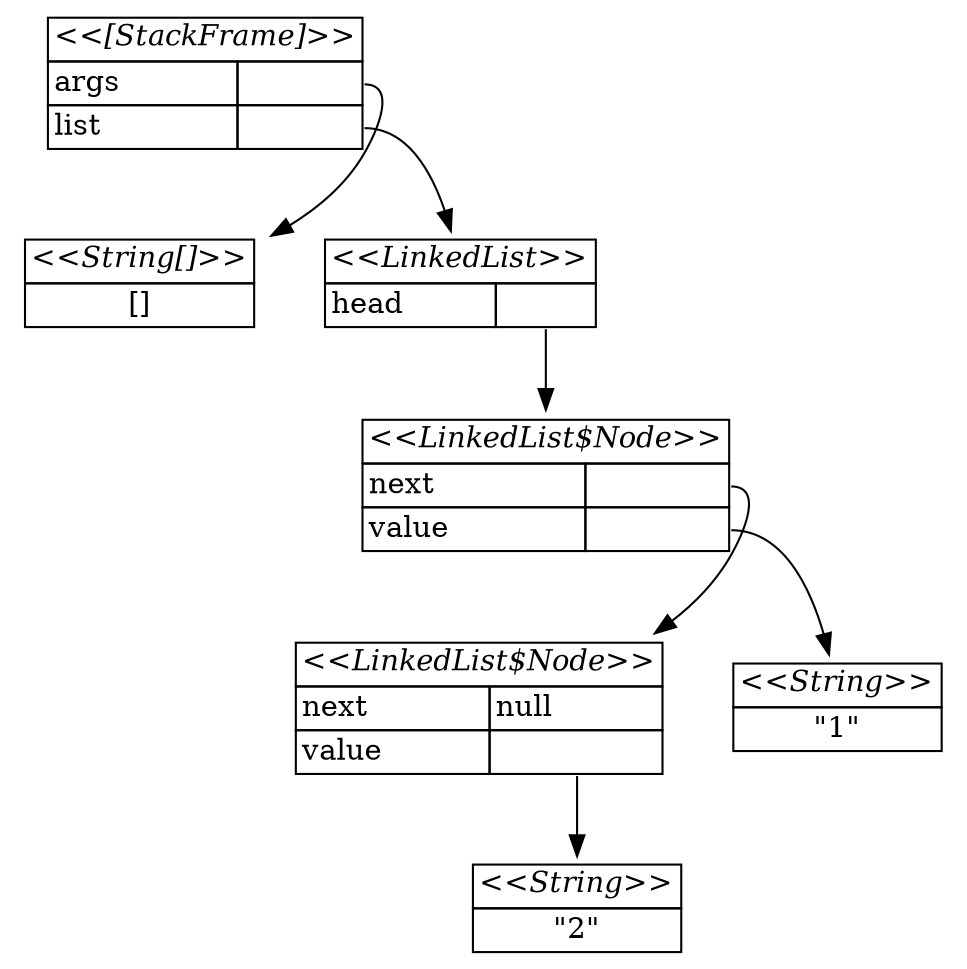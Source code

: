 digraph ObjectDiagram {
  node [shape=plaintext]
  _0f07b6f2a31cbd2e26428c51e8660b0dffe6e352 [label=<<table border="0" cellborder="1" cellspacing="0">
    <th><td colspan="2"><i>&lt;&lt;[StackFrame]&gt;&gt;</i></td></th>
    <tr><td align="left">args</td><td align="left" port="args"></td></tr>
    <tr><td align="left">list</td><td align="left" port="list"></td></tr>
  </table>>]
  _482d9dec6ff954d68d94793f765be61dbc59cb47 [label=<<table border="0" cellborder="1" cellspacing="0">
    <th><td colspan="2"><i>&lt;&lt;String[]&gt;&gt;</i></td></th>
    <tr><td colspan="2">[]</td></tr>
  </table>>]
  _7f72fde5bcfbd3fa5f2426e64a749e253c7dc602 [label=<<table border="0" cellborder="1" cellspacing="0">
    <th><td colspan="2"><i>&lt;&lt;LinkedList&gt;&gt;</i></td></th>
    <tr><td align="left">head</td><td align="left" port="head"></td></tr>
  </table>>]
  _228d691985f93beaed469d085317435fb3665ef9 [label=<<table border="0" cellborder="1" cellspacing="0">
    <th><td colspan="2"><i>&lt;&lt;LinkedList$Node&gt;&gt;</i></td></th>
    <tr><td align="left">next</td><td align="left" port="next"></td></tr>
    <tr><td align="left">value</td><td align="left" port="value"></td></tr>
  </table>>]
  _d2865ba5ee220622dea76e88fc2636f5678302a5 [label=<<table border="0" cellborder="1" cellspacing="0">
    <th><td colspan="2"><i>&lt;&lt;LinkedList$Node&gt;&gt;</i></td></th>
    <tr><td align="left">next</td><td align="left" port="next">null</td></tr>
    <tr><td align="left">value</td><td align="left" port="value"></td></tr>
  </table>>]
  _aa72d35e21c1d6132dbb8e75f8fbc7117c4f423d [label=<<table border="0" cellborder="1" cellspacing="0">
    <th><td colspan="2"><i>&lt;&lt;String&gt;&gt;</i></td></th>
    <tr><td colspan="2">"2"</td></tr>
  </table>>]
  _25f504355ec07b115120e557c385e256ddbe8e4e [label=<<table border="0" cellborder="1" cellspacing="0">
    <th><td colspan="2"><i>&lt;&lt;String&gt;&gt;</i></td></th>
    <tr><td colspan="2">"1"</td></tr>
  </table>>]
  _0f07b6f2a31cbd2e26428c51e8660b0dffe6e352:args -> _482d9dec6ff954d68d94793f765be61dbc59cb47
  _0f07b6f2a31cbd2e26428c51e8660b0dffe6e352:list -> _7f72fde5bcfbd3fa5f2426e64a749e253c7dc602
  _7f72fde5bcfbd3fa5f2426e64a749e253c7dc602:head -> _228d691985f93beaed469d085317435fb3665ef9
  _228d691985f93beaed469d085317435fb3665ef9:next -> _d2865ba5ee220622dea76e88fc2636f5678302a5
  _d2865ba5ee220622dea76e88fc2636f5678302a5:value -> _aa72d35e21c1d6132dbb8e75f8fbc7117c4f423d
  _228d691985f93beaed469d085317435fb3665ef9:value -> _25f504355ec07b115120e557c385e256ddbe8e4e
}
